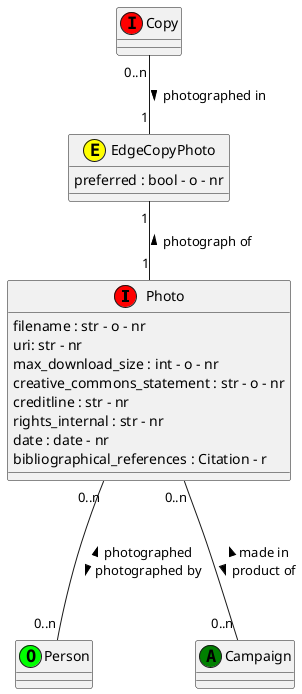 @startuml Photo

class Photo <<(I,red)>>
Photo : filename : str - o - nr
Photo : uri: str - nr
Photo : max_download_size : int - o - nr
Photo : creative_commons_statement : str - o - nr
Photo : creditline : str - nr
Photo : rights_internal : str - nr
Photo : date : date - nr
Photo : bibliographical_references : Citation - r

class Copy  <<(I,red)>>

class Person <<(O,lime)>>

class Campaign <<(A,green)>>

class EdgeCopyPhoto <<(E,yellow)>>
EdgeCopyPhoto : preferred : bool - o - nr


Copy "0..n"  -- "1" EdgeCopyPhoto : photographed in >
EdgeCopyPhoto "1" -- "1" Photo : photograph of <

Photo "0..n" --- "0..n" Person : < photographed  \n photographed by >

Photo "0..n" --- "0..n" Campaign : < made in \n product of >

@enduml